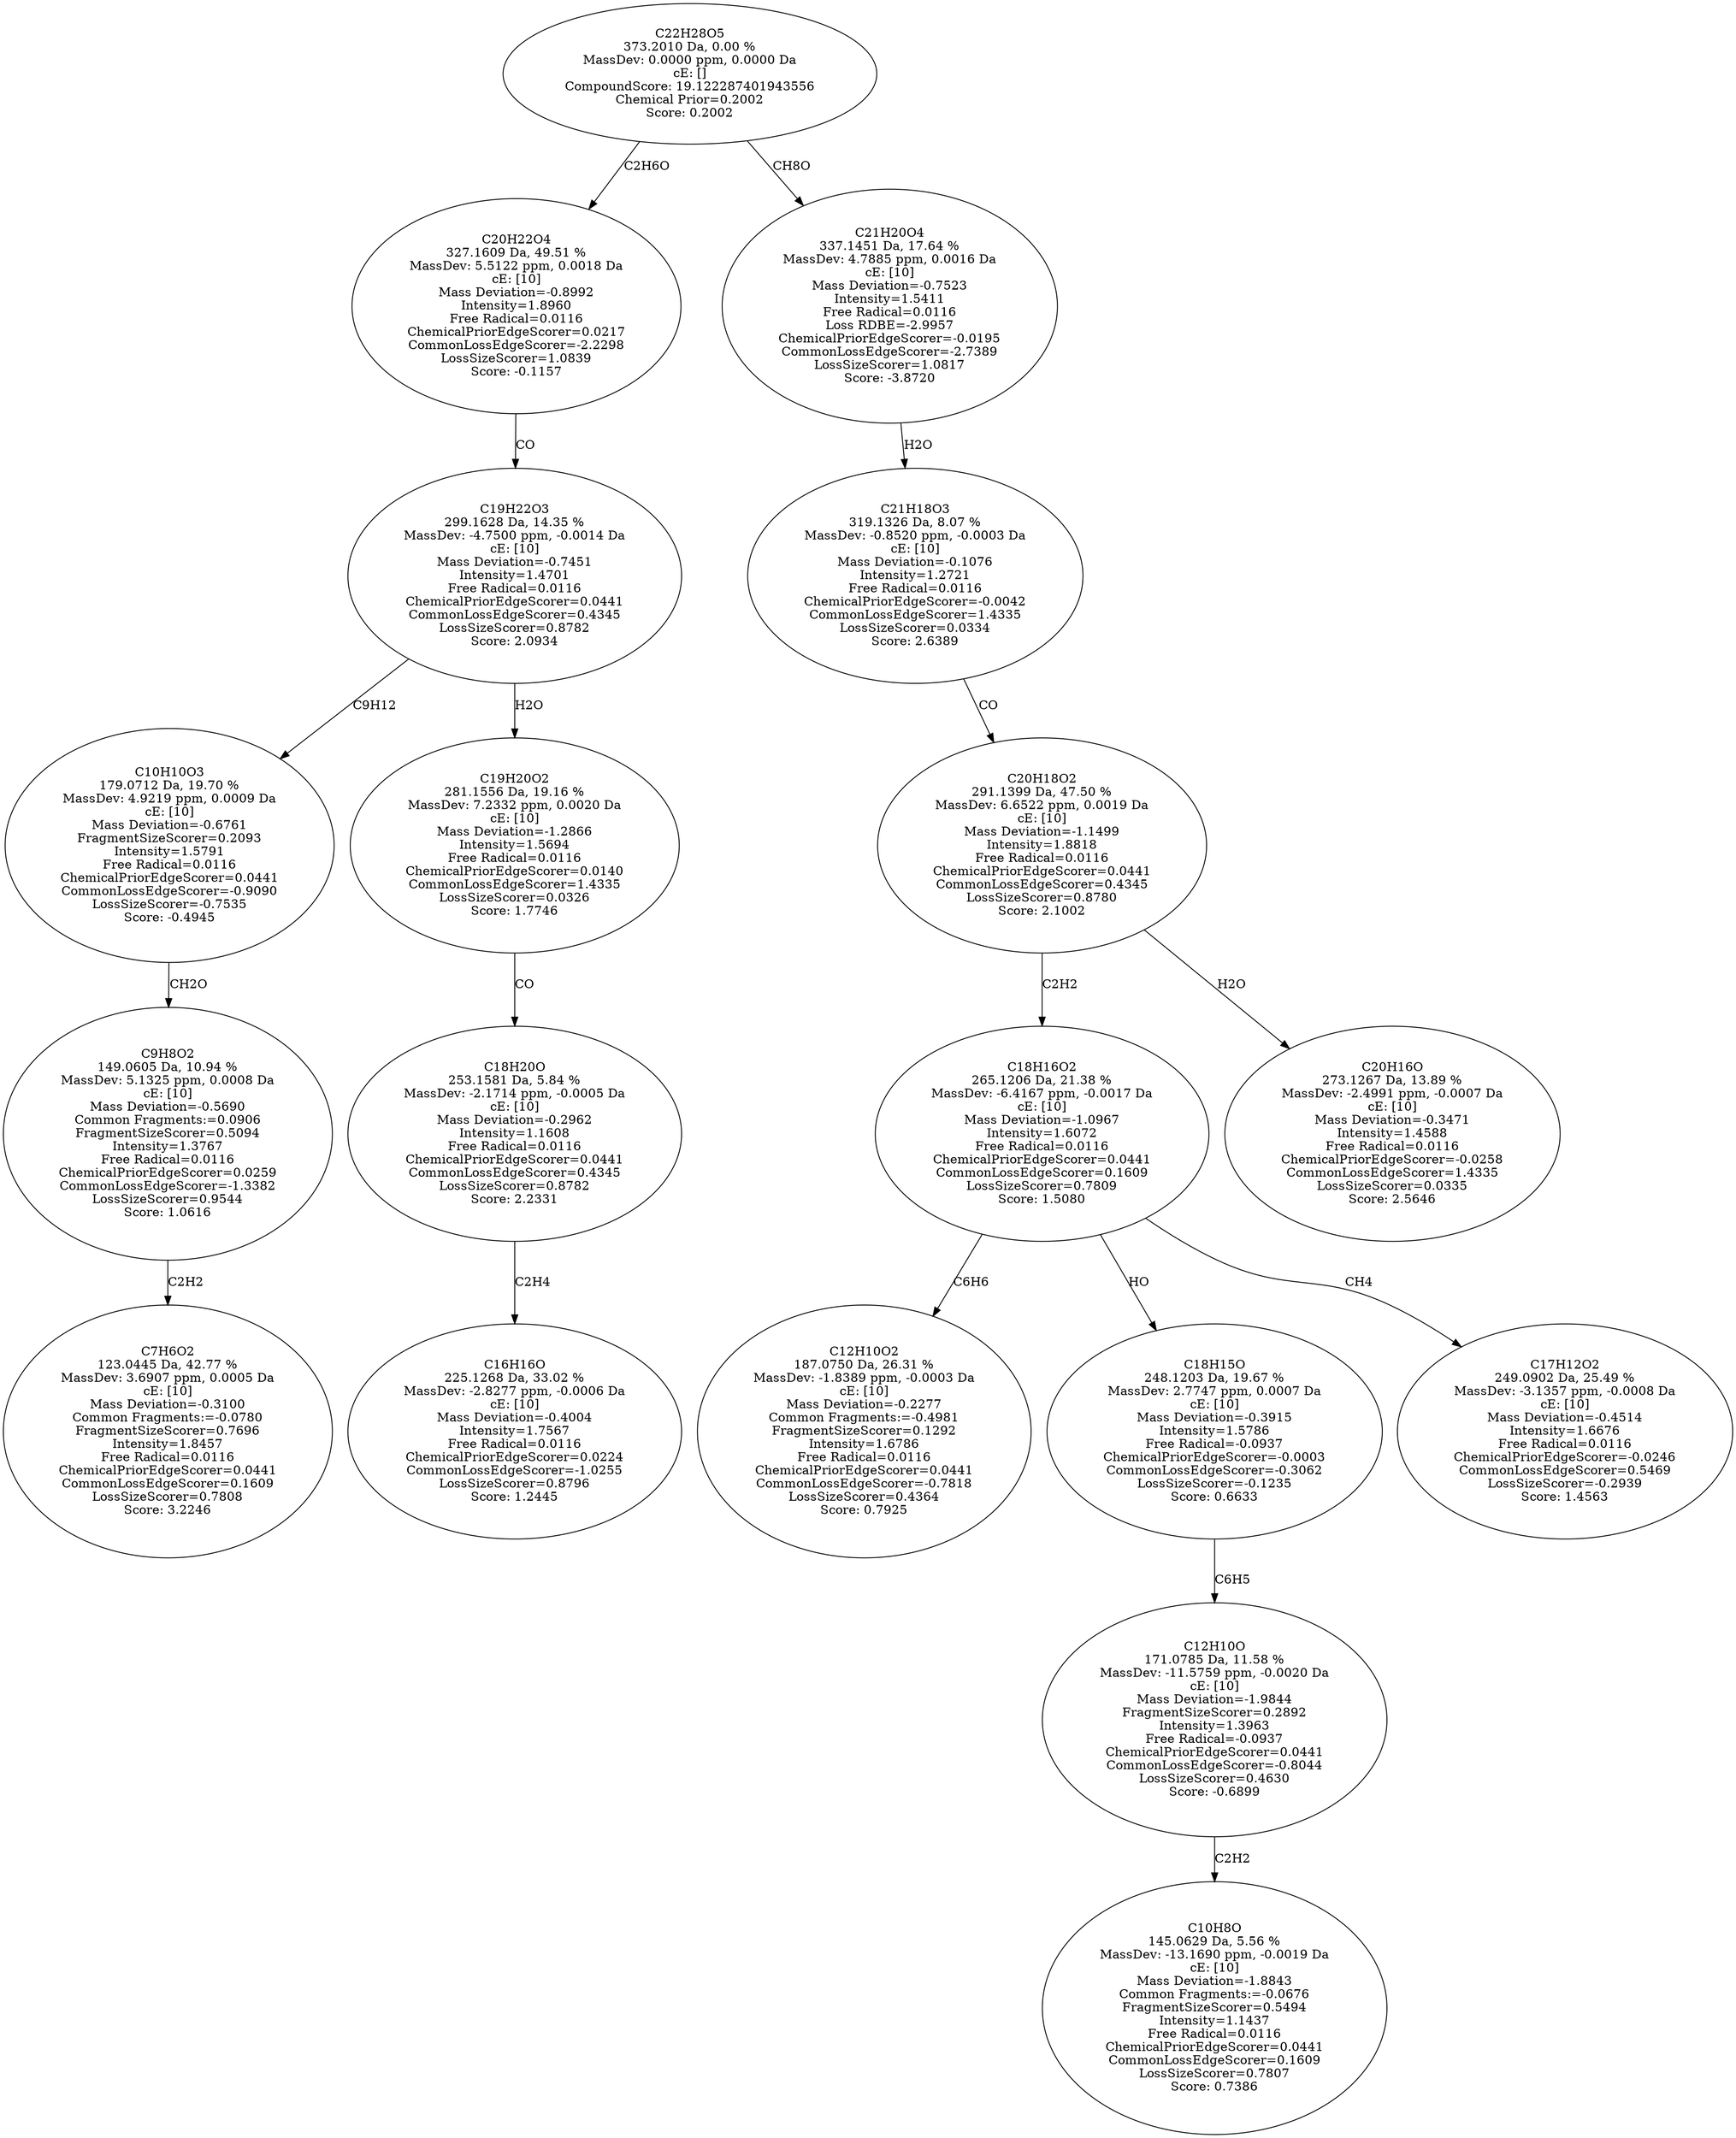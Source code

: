 strict digraph {
v1 [label="C7H6O2\n123.0445 Da, 42.77 %\nMassDev: 3.6907 ppm, 0.0005 Da\ncE: [10]\nMass Deviation=-0.3100\nCommon Fragments:=-0.0780\nFragmentSizeScorer=0.7696\nIntensity=1.8457\nFree Radical=0.0116\nChemicalPriorEdgeScorer=0.0441\nCommonLossEdgeScorer=0.1609\nLossSizeScorer=0.7808\nScore: 3.2246"];
v2 [label="C9H8O2\n149.0605 Da, 10.94 %\nMassDev: 5.1325 ppm, 0.0008 Da\ncE: [10]\nMass Deviation=-0.5690\nCommon Fragments:=0.0906\nFragmentSizeScorer=0.5094\nIntensity=1.3767\nFree Radical=0.0116\nChemicalPriorEdgeScorer=0.0259\nCommonLossEdgeScorer=-1.3382\nLossSizeScorer=0.9544\nScore: 1.0616"];
v3 [label="C10H10O3\n179.0712 Da, 19.70 %\nMassDev: 4.9219 ppm, 0.0009 Da\ncE: [10]\nMass Deviation=-0.6761\nFragmentSizeScorer=0.2093\nIntensity=1.5791\nFree Radical=0.0116\nChemicalPriorEdgeScorer=0.0441\nCommonLossEdgeScorer=-0.9090\nLossSizeScorer=-0.7535\nScore: -0.4945"];
v4 [label="C16H16O\n225.1268 Da, 33.02 %\nMassDev: -2.8277 ppm, -0.0006 Da\ncE: [10]\nMass Deviation=-0.4004\nIntensity=1.7567\nFree Radical=0.0116\nChemicalPriorEdgeScorer=0.0224\nCommonLossEdgeScorer=-1.0255\nLossSizeScorer=0.8796\nScore: 1.2445"];
v5 [label="C18H20O\n253.1581 Da, 5.84 %\nMassDev: -2.1714 ppm, -0.0005 Da\ncE: [10]\nMass Deviation=-0.2962\nIntensity=1.1608\nFree Radical=0.0116\nChemicalPriorEdgeScorer=0.0441\nCommonLossEdgeScorer=0.4345\nLossSizeScorer=0.8782\nScore: 2.2331"];
v6 [label="C19H20O2\n281.1556 Da, 19.16 %\nMassDev: 7.2332 ppm, 0.0020 Da\ncE: [10]\nMass Deviation=-1.2866\nIntensity=1.5694\nFree Radical=0.0116\nChemicalPriorEdgeScorer=0.0140\nCommonLossEdgeScorer=1.4335\nLossSizeScorer=0.0326\nScore: 1.7746"];
v7 [label="C19H22O3\n299.1628 Da, 14.35 %\nMassDev: -4.7500 ppm, -0.0014 Da\ncE: [10]\nMass Deviation=-0.7451\nIntensity=1.4701\nFree Radical=0.0116\nChemicalPriorEdgeScorer=0.0441\nCommonLossEdgeScorer=0.4345\nLossSizeScorer=0.8782\nScore: 2.0934"];
v8 [label="C20H22O4\n327.1609 Da, 49.51 %\nMassDev: 5.5122 ppm, 0.0018 Da\ncE: [10]\nMass Deviation=-0.8992\nIntensity=1.8960\nFree Radical=0.0116\nChemicalPriorEdgeScorer=0.0217\nCommonLossEdgeScorer=-2.2298\nLossSizeScorer=1.0839\nScore: -0.1157"];
v9 [label="C12H10O2\n187.0750 Da, 26.31 %\nMassDev: -1.8389 ppm, -0.0003 Da\ncE: [10]\nMass Deviation=-0.2277\nCommon Fragments:=-0.4981\nFragmentSizeScorer=0.1292\nIntensity=1.6786\nFree Radical=0.0116\nChemicalPriorEdgeScorer=0.0441\nCommonLossEdgeScorer=-0.7818\nLossSizeScorer=0.4364\nScore: 0.7925"];
v10 [label="C10H8O\n145.0629 Da, 5.56 %\nMassDev: -13.1690 ppm, -0.0019 Da\ncE: [10]\nMass Deviation=-1.8843\nCommon Fragments:=-0.0676\nFragmentSizeScorer=0.5494\nIntensity=1.1437\nFree Radical=0.0116\nChemicalPriorEdgeScorer=0.0441\nCommonLossEdgeScorer=0.1609\nLossSizeScorer=0.7807\nScore: 0.7386"];
v11 [label="C12H10O\n171.0785 Da, 11.58 %\nMassDev: -11.5759 ppm, -0.0020 Da\ncE: [10]\nMass Deviation=-1.9844\nFragmentSizeScorer=0.2892\nIntensity=1.3963\nFree Radical=-0.0937\nChemicalPriorEdgeScorer=0.0441\nCommonLossEdgeScorer=-0.8044\nLossSizeScorer=0.4630\nScore: -0.6899"];
v12 [label="C18H15O\n248.1203 Da, 19.67 %\nMassDev: 2.7747 ppm, 0.0007 Da\ncE: [10]\nMass Deviation=-0.3915\nIntensity=1.5786\nFree Radical=-0.0937\nChemicalPriorEdgeScorer=-0.0003\nCommonLossEdgeScorer=-0.3062\nLossSizeScorer=-0.1235\nScore: 0.6633"];
v13 [label="C17H12O2\n249.0902 Da, 25.49 %\nMassDev: -3.1357 ppm, -0.0008 Da\ncE: [10]\nMass Deviation=-0.4514\nIntensity=1.6676\nFree Radical=0.0116\nChemicalPriorEdgeScorer=-0.0246\nCommonLossEdgeScorer=0.5469\nLossSizeScorer=-0.2939\nScore: 1.4563"];
v14 [label="C18H16O2\n265.1206 Da, 21.38 %\nMassDev: -6.4167 ppm, -0.0017 Da\ncE: [10]\nMass Deviation=-1.0967\nIntensity=1.6072\nFree Radical=0.0116\nChemicalPriorEdgeScorer=0.0441\nCommonLossEdgeScorer=0.1609\nLossSizeScorer=0.7809\nScore: 1.5080"];
v15 [label="C20H16O\n273.1267 Da, 13.89 %\nMassDev: -2.4991 ppm, -0.0007 Da\ncE: [10]\nMass Deviation=-0.3471\nIntensity=1.4588\nFree Radical=0.0116\nChemicalPriorEdgeScorer=-0.0258\nCommonLossEdgeScorer=1.4335\nLossSizeScorer=0.0335\nScore: 2.5646"];
v16 [label="C20H18O2\n291.1399 Da, 47.50 %\nMassDev: 6.6522 ppm, 0.0019 Da\ncE: [10]\nMass Deviation=-1.1499\nIntensity=1.8818\nFree Radical=0.0116\nChemicalPriorEdgeScorer=0.0441\nCommonLossEdgeScorer=0.4345\nLossSizeScorer=0.8780\nScore: 2.1002"];
v17 [label="C21H18O3\n319.1326 Da, 8.07 %\nMassDev: -0.8520 ppm, -0.0003 Da\ncE: [10]\nMass Deviation=-0.1076\nIntensity=1.2721\nFree Radical=0.0116\nChemicalPriorEdgeScorer=-0.0042\nCommonLossEdgeScorer=1.4335\nLossSizeScorer=0.0334\nScore: 2.6389"];
v18 [label="C21H20O4\n337.1451 Da, 17.64 %\nMassDev: 4.7885 ppm, 0.0016 Da\ncE: [10]\nMass Deviation=-0.7523\nIntensity=1.5411\nFree Radical=0.0116\nLoss RDBE=-2.9957\nChemicalPriorEdgeScorer=-0.0195\nCommonLossEdgeScorer=-2.7389\nLossSizeScorer=1.0817\nScore: -3.8720"];
v19 [label="C22H28O5\n373.2010 Da, 0.00 %\nMassDev: 0.0000 ppm, 0.0000 Da\ncE: []\nCompoundScore: 19.122287401943556\nChemical Prior=0.2002\nScore: 0.2002"];
v2 -> v1 [label="C2H2"];
v3 -> v2 [label="CH2O"];
v7 -> v3 [label="C9H12"];
v5 -> v4 [label="C2H4"];
v6 -> v5 [label="CO"];
v7 -> v6 [label="H2O"];
v8 -> v7 [label="CO"];
v19 -> v8 [label="C2H6O"];
v14 -> v9 [label="C6H6"];
v11 -> v10 [label="C2H2"];
v12 -> v11 [label="C6H5"];
v14 -> v12 [label="HO"];
v14 -> v13 [label="CH4"];
v16 -> v14 [label="C2H2"];
v16 -> v15 [label="H2O"];
v17 -> v16 [label="CO"];
v18 -> v17 [label="H2O"];
v19 -> v18 [label="CH8O"];
}